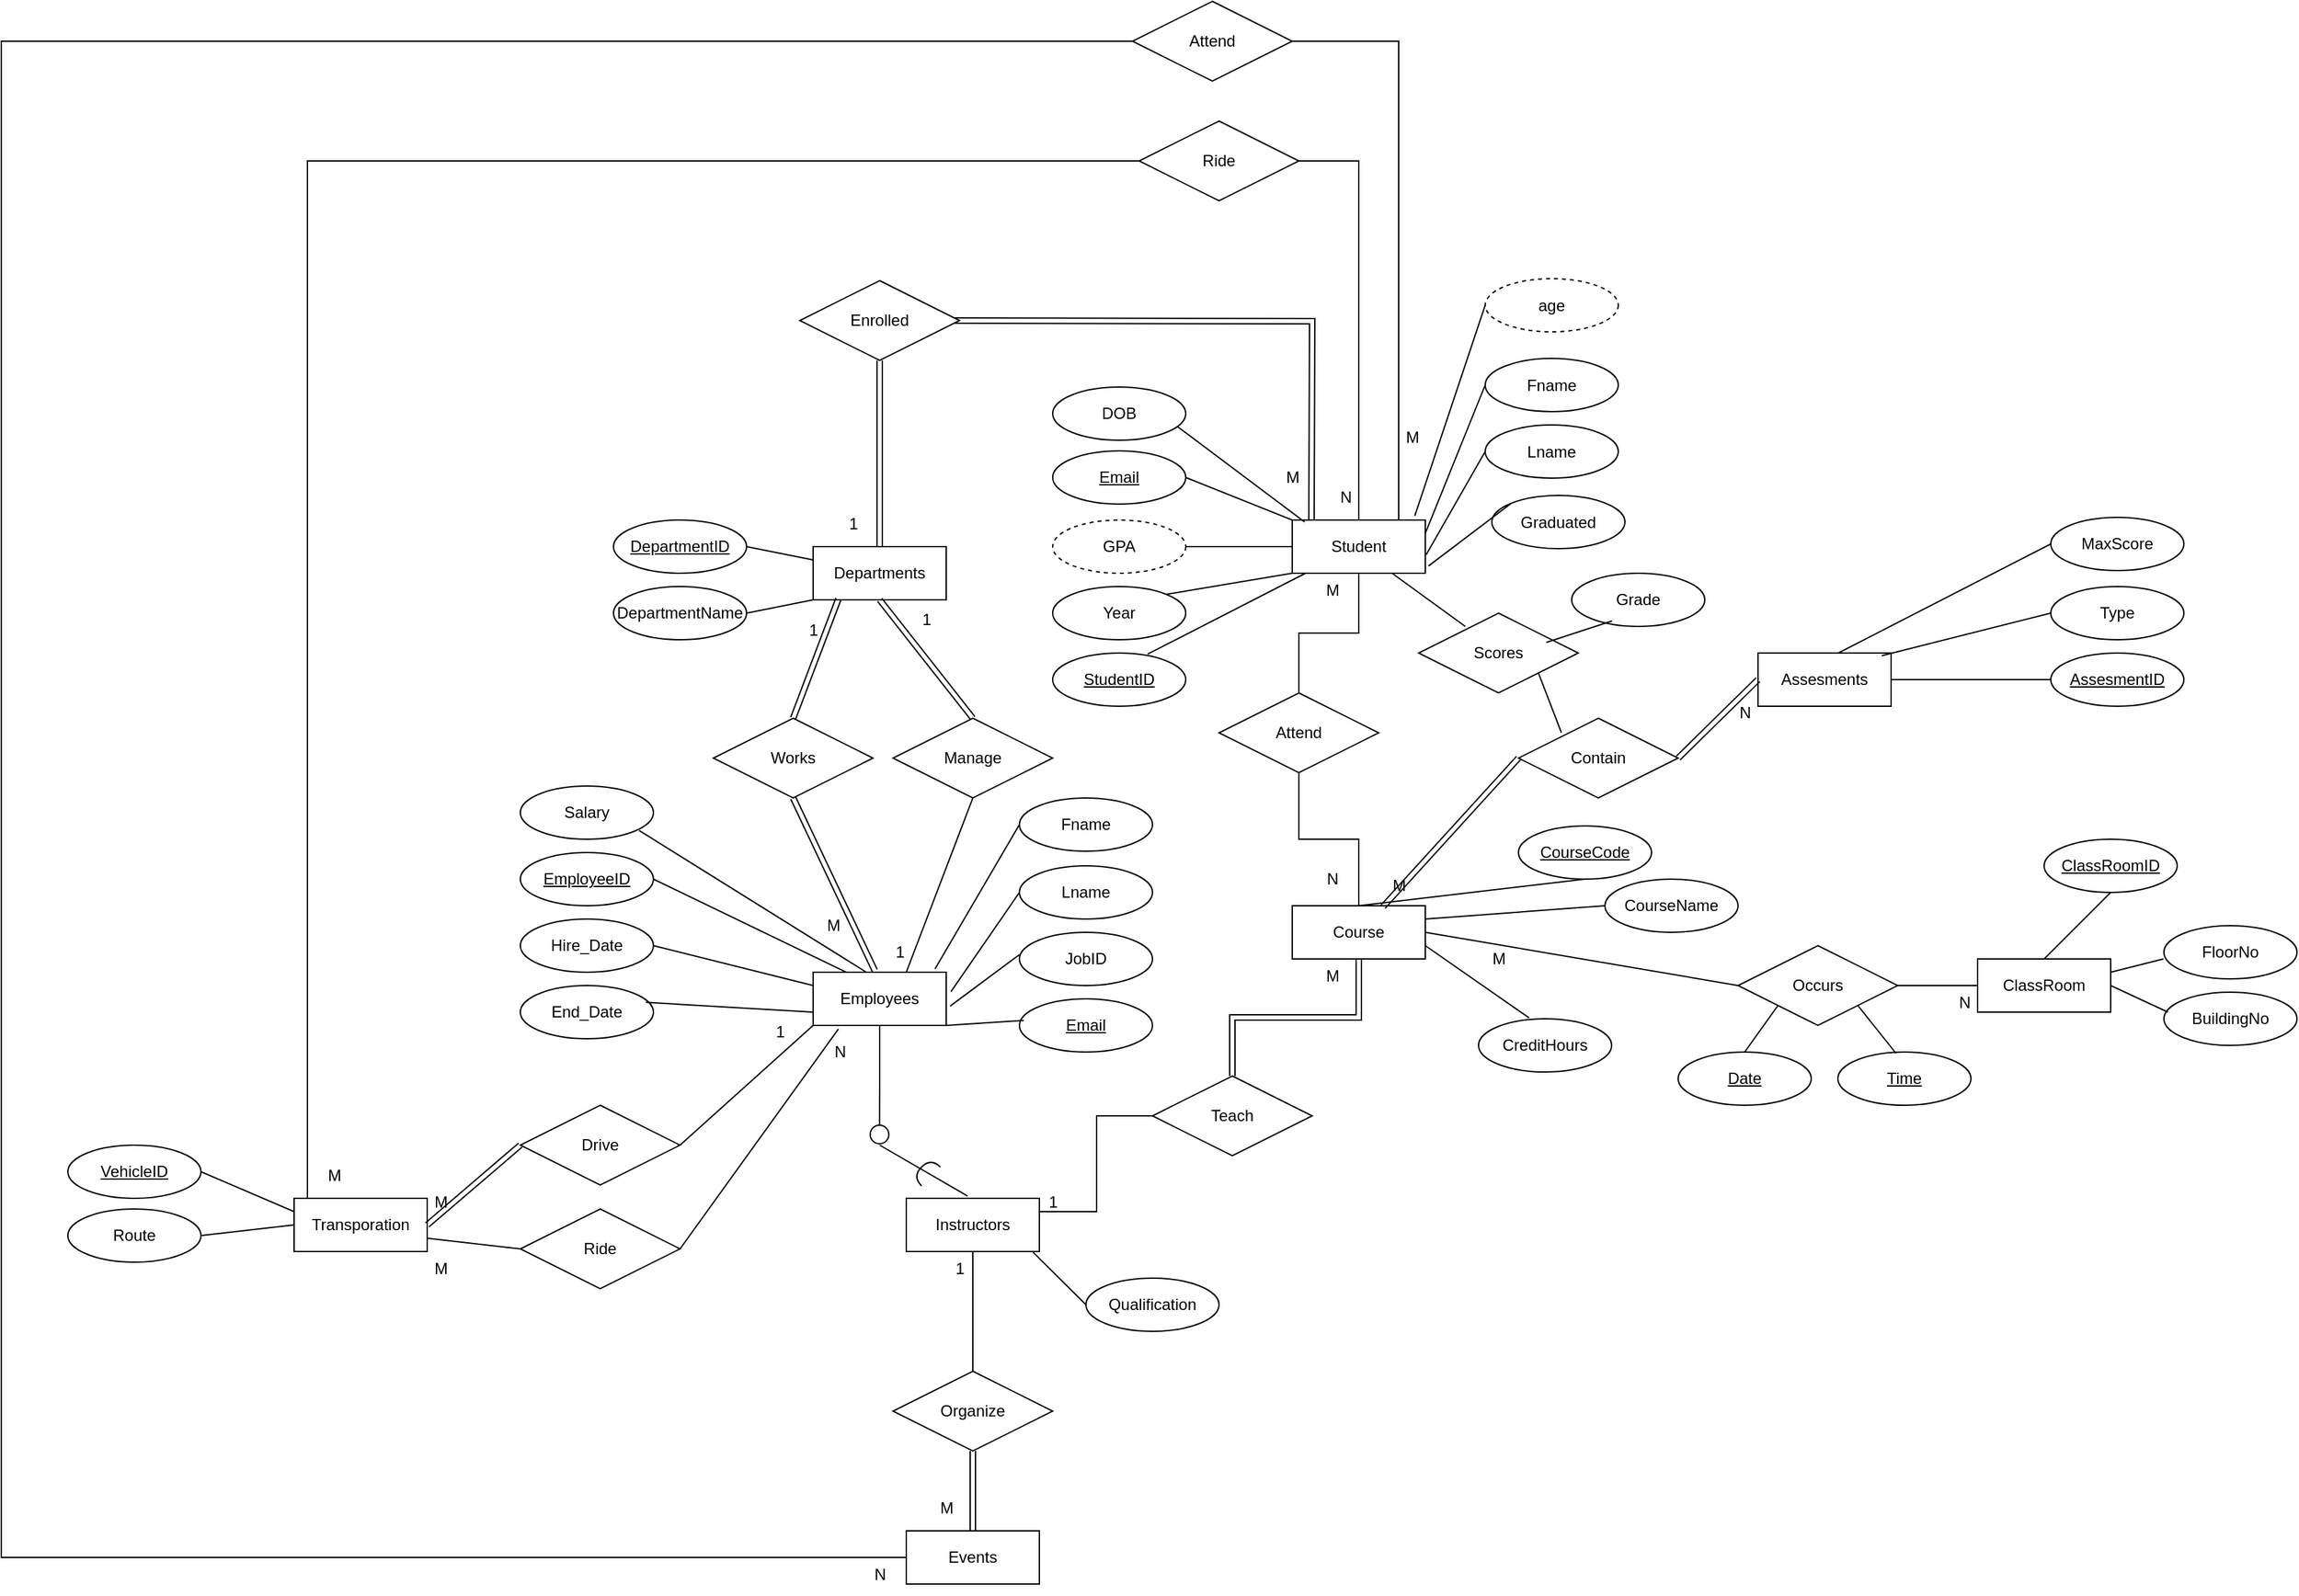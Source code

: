 <mxfile version="25.0.1">
  <diagram name="Page-1" id="Fo08esECjhYcVOqIfu8d">
    <mxGraphModel dx="1364" dy="1943" grid="1" gridSize="10" guides="1" tooltips="1" connect="1" arrows="1" fold="1" page="1" pageScale="1" pageWidth="850" pageHeight="1100" math="0" shadow="0">
      <root>
        <mxCell id="0" />
        <mxCell id="1" parent="0" />
        <mxCell id="pX8YtGbhnnADvZWmh7mu-151" style="edgeStyle=orthogonalEdgeStyle;rounded=0;orthogonalLoop=1;jettySize=auto;html=1;entryX=0;entryY=0.5;entryDx=0;entryDy=0;endArrow=none;endFill=0;" edge="1" parent="1" source="pX8YtGbhnnADvZWmh7mu-5" target="pX8YtGbhnnADvZWmh7mu-150">
          <mxGeometry relative="1" as="geometry" />
        </mxCell>
        <mxCell id="pX8YtGbhnnADvZWmh7mu-5" value="Assesments" style="whiteSpace=wrap;html=1;align=center;" vertex="1" parent="1">
          <mxGeometry x="1680" y="40" width="100" height="40" as="geometry" />
        </mxCell>
        <mxCell id="pX8YtGbhnnADvZWmh7mu-118" style="edgeStyle=orthogonalEdgeStyle;rounded=0;orthogonalLoop=1;jettySize=auto;html=1;exitX=0.5;exitY=1;exitDx=0;exitDy=0;entryX=0.5;entryY=0;entryDx=0;entryDy=0;endArrow=none;endFill=0;" edge="1" parent="1" source="pX8YtGbhnnADvZWmh7mu-6" target="pX8YtGbhnnADvZWmh7mu-119">
          <mxGeometry relative="1" as="geometry">
            <mxPoint x="1379.857" y="90" as="targetPoint" />
          </mxGeometry>
        </mxCell>
        <mxCell id="pX8YtGbhnnADvZWmh7mu-188" style="edgeStyle=orthogonalEdgeStyle;rounded=0;orthogonalLoop=1;jettySize=auto;html=1;entryX=1;entryY=0.5;entryDx=0;entryDy=0;endArrow=none;endFill=0;" edge="1" parent="1" source="pX8YtGbhnnADvZWmh7mu-6" target="pX8YtGbhnnADvZWmh7mu-187">
          <mxGeometry relative="1" as="geometry">
            <Array as="points">
              <mxPoint x="1410" y="-420" />
            </Array>
          </mxGeometry>
        </mxCell>
        <mxCell id="pX8YtGbhnnADvZWmh7mu-197" style="edgeStyle=orthogonalEdgeStyle;rounded=0;orthogonalLoop=1;jettySize=auto;html=1;exitX=0.5;exitY=0;exitDx=0;exitDy=0;entryX=1;entryY=0.5;entryDx=0;entryDy=0;endArrow=none;endFill=0;" edge="1" parent="1" source="pX8YtGbhnnADvZWmh7mu-6" target="pX8YtGbhnnADvZWmh7mu-198">
          <mxGeometry relative="1" as="geometry">
            <mxPoint x="1380.333" y="-350" as="targetPoint" />
          </mxGeometry>
        </mxCell>
        <mxCell id="pX8YtGbhnnADvZWmh7mu-6" value="Student" style="whiteSpace=wrap;html=1;align=center;" vertex="1" parent="1">
          <mxGeometry x="1330" y="-60" width="100" height="40" as="geometry" />
        </mxCell>
        <mxCell id="pX8YtGbhnnADvZWmh7mu-101" style="edgeStyle=orthogonalEdgeStyle;rounded=0;orthogonalLoop=1;jettySize=auto;html=1;exitX=0.5;exitY=1;exitDx=0;exitDy=0;endArrow=circle;endFill=0;" edge="1" parent="1" source="pX8YtGbhnnADvZWmh7mu-10">
          <mxGeometry relative="1" as="geometry">
            <mxPoint x="1019.857" y="410" as="targetPoint" />
          </mxGeometry>
        </mxCell>
        <mxCell id="pX8YtGbhnnADvZWmh7mu-10" value="Employees" style="whiteSpace=wrap;html=1;align=center;" vertex="1" parent="1">
          <mxGeometry x="970" y="280" width="100" height="40" as="geometry" />
        </mxCell>
        <mxCell id="pX8YtGbhnnADvZWmh7mu-11" value="ClassRoom" style="whiteSpace=wrap;html=1;align=center;" vertex="1" parent="1">
          <mxGeometry x="1845" y="270" width="100" height="40" as="geometry" />
        </mxCell>
        <mxCell id="pX8YtGbhnnADvZWmh7mu-147" style="edgeStyle=orthogonalEdgeStyle;rounded=0;orthogonalLoop=1;jettySize=auto;html=1;exitX=0.5;exitY=0;exitDx=0;exitDy=0;entryX=0.5;entryY=1;entryDx=0;entryDy=0;endArrow=none;endFill=0;shape=link;" edge="1" parent="1" source="pX8YtGbhnnADvZWmh7mu-12" target="pX8YtGbhnnADvZWmh7mu-145">
          <mxGeometry relative="1" as="geometry" />
        </mxCell>
        <mxCell id="pX8YtGbhnnADvZWmh7mu-191" style="edgeStyle=orthogonalEdgeStyle;rounded=0;orthogonalLoop=1;jettySize=auto;html=1;exitX=0;exitY=0.5;exitDx=0;exitDy=0;entryX=0;entryY=0.5;entryDx=0;entryDy=0;endArrow=none;endFill=0;" edge="1" parent="1" source="pX8YtGbhnnADvZWmh7mu-12" target="pX8YtGbhnnADvZWmh7mu-187">
          <mxGeometry relative="1" as="geometry">
            <Array as="points">
              <mxPoint x="360" y="720" />
              <mxPoint x="360" y="-420" />
            </Array>
          </mxGeometry>
        </mxCell>
        <mxCell id="pX8YtGbhnnADvZWmh7mu-12" value="Events" style="whiteSpace=wrap;html=1;align=center;" vertex="1" parent="1">
          <mxGeometry x="1040" y="700" width="100" height="40" as="geometry" />
        </mxCell>
        <mxCell id="pX8YtGbhnnADvZWmh7mu-196" style="edgeStyle=orthogonalEdgeStyle;rounded=0;orthogonalLoop=1;jettySize=auto;html=1;exitX=0.09;exitY=0;exitDx=0;exitDy=0;entryX=0;entryY=0.5;entryDx=0;entryDy=0;endArrow=none;endFill=0;exitPerimeter=0;" edge="1" parent="1" source="pX8YtGbhnnADvZWmh7mu-13" target="pX8YtGbhnnADvZWmh7mu-198">
          <mxGeometry relative="1" as="geometry">
            <mxPoint x="630.333" y="-291.333" as="targetPoint" />
            <Array as="points">
              <mxPoint x="590" y="450" />
              <mxPoint x="590" y="-330" />
            </Array>
          </mxGeometry>
        </mxCell>
        <mxCell id="pX8YtGbhnnADvZWmh7mu-13" value="Transporation" style="whiteSpace=wrap;html=1;align=center;" vertex="1" parent="1">
          <mxGeometry x="580" y="450" width="100" height="40" as="geometry" />
        </mxCell>
        <mxCell id="pX8YtGbhnnADvZWmh7mu-14" value="Course" style="whiteSpace=wrap;html=1;align=center;" vertex="1" parent="1">
          <mxGeometry x="1330" y="230" width="100" height="40" as="geometry" />
        </mxCell>
        <mxCell id="pX8YtGbhnnADvZWmh7mu-15" value="Departments" style="whiteSpace=wrap;html=1;align=center;" vertex="1" parent="1">
          <mxGeometry x="970" y="-40" width="100" height="40" as="geometry" />
        </mxCell>
        <mxCell id="pX8YtGbhnnADvZWmh7mu-19" value="&lt;u&gt;EmployeeID&lt;/u&gt;" style="ellipse;whiteSpace=wrap;html=1;align=center;" vertex="1" parent="1">
          <mxGeometry x="750" y="190" width="100" height="40" as="geometry" />
        </mxCell>
        <mxCell id="pX8YtGbhnnADvZWmh7mu-25" value="Fname" style="ellipse;whiteSpace=wrap;html=1;align=center;" vertex="1" parent="1">
          <mxGeometry x="1125" y="149" width="100" height="40" as="geometry" />
        </mxCell>
        <mxCell id="pX8YtGbhnnADvZWmh7mu-29" value="&lt;u&gt;Email&lt;/u&gt;" style="ellipse;whiteSpace=wrap;html=1;align=center;" vertex="1" parent="1">
          <mxGeometry x="1125" y="300" width="100" height="40" as="geometry" />
        </mxCell>
        <mxCell id="pX8YtGbhnnADvZWmh7mu-30" value="JobID" style="ellipse;whiteSpace=wrap;html=1;align=center;" vertex="1" parent="1">
          <mxGeometry x="1125" y="250" width="100" height="40" as="geometry" />
        </mxCell>
        <mxCell id="pX8YtGbhnnADvZWmh7mu-32" value="" style="endArrow=none;html=1;rounded=0;entryX=0.916;entryY=-0.064;entryDx=0;entryDy=0;entryPerimeter=0;exitX=0;exitY=0.5;exitDx=0;exitDy=0;" edge="1" parent="1" source="pX8YtGbhnnADvZWmh7mu-25" target="pX8YtGbhnnADvZWmh7mu-10">
          <mxGeometry relative="1" as="geometry">
            <mxPoint x="990" y="270" as="sourcePoint" />
            <mxPoint x="1007" y="301" as="targetPoint" />
          </mxGeometry>
        </mxCell>
        <mxCell id="pX8YtGbhnnADvZWmh7mu-33" value="Lname" style="ellipse;whiteSpace=wrap;html=1;align=center;" vertex="1" parent="1">
          <mxGeometry x="1125" y="200" width="100" height="40" as="geometry" />
        </mxCell>
        <mxCell id="pX8YtGbhnnADvZWmh7mu-35" value="" style="endArrow=none;html=1;rounded=0;entryX=0;entryY=0.5;entryDx=0;entryDy=0;exitX=1.036;exitY=0.364;exitDx=0;exitDy=0;exitPerimeter=0;" edge="1" parent="1" source="pX8YtGbhnnADvZWmh7mu-10" target="pX8YtGbhnnADvZWmh7mu-33">
          <mxGeometry relative="1" as="geometry">
            <mxPoint x="1100" y="290" as="sourcePoint" />
            <mxPoint x="1117" y="321" as="targetPoint" />
          </mxGeometry>
        </mxCell>
        <mxCell id="pX8YtGbhnnADvZWmh7mu-36" value="" style="endArrow=none;html=1;rounded=0;entryX=1.03;entryY=0.636;entryDx=0;entryDy=0;entryPerimeter=0;exitX=-0.001;exitY=0.421;exitDx=0;exitDy=0;exitPerimeter=0;" edge="1" parent="1" source="pX8YtGbhnnADvZWmh7mu-30" target="pX8YtGbhnnADvZWmh7mu-10">
          <mxGeometry relative="1" as="geometry">
            <mxPoint x="990" y="270" as="sourcePoint" />
            <mxPoint x="1007" y="301" as="targetPoint" />
          </mxGeometry>
        </mxCell>
        <mxCell id="pX8YtGbhnnADvZWmh7mu-37" value="" style="endArrow=none;html=1;rounded=0;entryX=0.033;entryY=0.407;entryDx=0;entryDy=0;entryPerimeter=0;exitX=1;exitY=1;exitDx=0;exitDy=0;" edge="1" parent="1" source="pX8YtGbhnnADvZWmh7mu-10" target="pX8YtGbhnnADvZWmh7mu-29">
          <mxGeometry relative="1" as="geometry">
            <mxPoint x="1000" y="280" as="sourcePoint" />
            <mxPoint x="1017" y="311" as="targetPoint" />
          </mxGeometry>
        </mxCell>
        <mxCell id="pX8YtGbhnnADvZWmh7mu-39" value="" style="endArrow=none;html=1;rounded=0;entryX=0.25;entryY=0;entryDx=0;entryDy=0;exitX=1;exitY=0.5;exitDx=0;exitDy=0;" edge="1" parent="1" source="pX8YtGbhnnADvZWmh7mu-19" target="pX8YtGbhnnADvZWmh7mu-10">
          <mxGeometry relative="1" as="geometry">
            <mxPoint x="920" y="250" as="sourcePoint" />
            <mxPoint x="997" y="291" as="targetPoint" />
          </mxGeometry>
        </mxCell>
        <mxCell id="pX8YtGbhnnADvZWmh7mu-64" value="Year" style="ellipse;whiteSpace=wrap;html=1;align=center;" vertex="1" parent="1">
          <mxGeometry x="1150" y="-10" width="100" height="40" as="geometry" />
        </mxCell>
        <mxCell id="pX8YtGbhnnADvZWmh7mu-65" value="" style="endArrow=none;html=1;rounded=0;entryX=0;entryY=1;entryDx=0;entryDy=0;exitX=1;exitY=0;exitDx=0;exitDy=0;" edge="1" parent="1" source="pX8YtGbhnnADvZWmh7mu-64" target="pX8YtGbhnnADvZWmh7mu-6">
          <mxGeometry relative="1" as="geometry">
            <mxPoint x="1210" as="sourcePoint" />
            <mxPoint x="1370" as="targetPoint" />
          </mxGeometry>
        </mxCell>
        <mxCell id="pX8YtGbhnnADvZWmh7mu-66" value="GPA" style="ellipse;whiteSpace=wrap;html=1;align=center;dashed=1;" vertex="1" parent="1">
          <mxGeometry x="1150" y="-60" width="100" height="40" as="geometry" />
        </mxCell>
        <mxCell id="pX8YtGbhnnADvZWmh7mu-67" value="" style="endArrow=none;html=1;rounded=0;entryX=0;entryY=0.5;entryDx=0;entryDy=0;exitX=1;exitY=0.5;exitDx=0;exitDy=0;" edge="1" parent="1" source="pX8YtGbhnnADvZWmh7mu-66" target="pX8YtGbhnnADvZWmh7mu-6">
          <mxGeometry relative="1" as="geometry">
            <mxPoint x="1170" y="20" as="sourcePoint" />
            <mxPoint x="1330" y="20" as="targetPoint" />
          </mxGeometry>
        </mxCell>
        <mxCell id="pX8YtGbhnnADvZWmh7mu-68" value="Graduated" style="ellipse;whiteSpace=wrap;html=1;align=center;" vertex="1" parent="1">
          <mxGeometry x="1480" y="-78.5" width="100" height="40" as="geometry" />
        </mxCell>
        <mxCell id="pX8YtGbhnnADvZWmh7mu-70" value="Hire_Date" style="ellipse;whiteSpace=wrap;html=1;align=center;" vertex="1" parent="1">
          <mxGeometry x="750" y="240" width="100" height="40" as="geometry" />
        </mxCell>
        <mxCell id="pX8YtGbhnnADvZWmh7mu-71" value="Works" style="shape=rhombus;perimeter=rhombusPerimeter;whiteSpace=wrap;html=1;align=center;" vertex="1" parent="1">
          <mxGeometry x="895" y="89" width="120" height="60" as="geometry" />
        </mxCell>
        <mxCell id="pX8YtGbhnnADvZWmh7mu-74" value="M" style="text;html=1;align=center;verticalAlign=middle;resizable=0;points=[];autosize=1;strokeColor=none;fillColor=none;" vertex="1" parent="1">
          <mxGeometry x="970" y="230" width="30" height="30" as="geometry" />
        </mxCell>
        <mxCell id="pX8YtGbhnnADvZWmh7mu-76" value="1" style="text;html=1;align=center;verticalAlign=middle;resizable=0;points=[];autosize=1;strokeColor=none;fillColor=none;" vertex="1" parent="1">
          <mxGeometry x="955" y="8" width="30" height="30" as="geometry" />
        </mxCell>
        <mxCell id="pX8YtGbhnnADvZWmh7mu-78" value="Fname" style="ellipse;whiteSpace=wrap;html=1;align=center;" vertex="1" parent="1">
          <mxGeometry x="1475" y="-181.5" width="100" height="40" as="geometry" />
        </mxCell>
        <mxCell id="pX8YtGbhnnADvZWmh7mu-79" value="" style="endArrow=none;html=1;rounded=0;entryX=1;entryY=0.25;entryDx=0;entryDy=0;exitX=0;exitY=0.5;exitDx=0;exitDy=0;" edge="1" parent="1" source="pX8YtGbhnnADvZWmh7mu-78" target="pX8YtGbhnnADvZWmh7mu-6">
          <mxGeometry relative="1" as="geometry">
            <mxPoint x="1388" y="11" as="sourcePoint" />
            <mxPoint x="1450" y="-10" as="targetPoint" />
          </mxGeometry>
        </mxCell>
        <mxCell id="pX8YtGbhnnADvZWmh7mu-80" value="Lname" style="ellipse;whiteSpace=wrap;html=1;align=center;" vertex="1" parent="1">
          <mxGeometry x="1475" y="-131.5" width="100" height="40" as="geometry" />
        </mxCell>
        <mxCell id="pX8YtGbhnnADvZWmh7mu-81" value="" style="endArrow=none;html=1;rounded=0;entryX=0;entryY=0.5;entryDx=0;entryDy=0;exitX=1.007;exitY=0.65;exitDx=0;exitDy=0;exitPerimeter=0;" edge="1" parent="1" target="pX8YtGbhnnADvZWmh7mu-80" source="pX8YtGbhnnADvZWmh7mu-6">
          <mxGeometry relative="1" as="geometry">
            <mxPoint x="1450" as="sourcePoint" />
            <mxPoint x="1515" y="62" as="targetPoint" />
          </mxGeometry>
        </mxCell>
        <mxCell id="pX8YtGbhnnADvZWmh7mu-85" value="StudentID" style="ellipse;whiteSpace=wrap;html=1;align=center;fontStyle=4;" vertex="1" parent="1">
          <mxGeometry x="1150" y="40" width="100" height="40" as="geometry" />
        </mxCell>
        <mxCell id="pX8YtGbhnnADvZWmh7mu-86" value="Email" style="ellipse;whiteSpace=wrap;html=1;align=center;fontStyle=4;" vertex="1" parent="1">
          <mxGeometry x="1150" y="-112" width="100" height="40" as="geometry" />
        </mxCell>
        <mxCell id="pX8YtGbhnnADvZWmh7mu-87" value="" style="endArrow=none;html=1;rounded=0;exitX=1;exitY=0.5;exitDx=0;exitDy=0;entryX=0;entryY=0;entryDx=0;entryDy=0;" edge="1" parent="1" source="pX8YtGbhnnADvZWmh7mu-86" target="pX8YtGbhnnADvZWmh7mu-6">
          <mxGeometry relative="1" as="geometry">
            <mxPoint x="1290" y="-110" as="sourcePoint" />
            <mxPoint x="1450" y="-110" as="targetPoint" />
          </mxGeometry>
        </mxCell>
        <mxCell id="pX8YtGbhnnADvZWmh7mu-89" value="" style="endArrow=none;html=1;rounded=0;entryX=0;entryY=0;entryDx=0;entryDy=0;exitX=1.024;exitY=0.864;exitDx=0;exitDy=0;exitPerimeter=0;" edge="1" parent="1" source="pX8YtGbhnnADvZWmh7mu-6" target="pX8YtGbhnnADvZWmh7mu-68">
          <mxGeometry relative="1" as="geometry">
            <mxPoint x="1330" y="30" as="sourcePoint" />
            <mxPoint x="1490" y="30" as="targetPoint" />
          </mxGeometry>
        </mxCell>
        <mxCell id="pX8YtGbhnnADvZWmh7mu-90" value="" style="endArrow=none;html=1;rounded=0;exitX=0.1;exitY=1;exitDx=0;exitDy=0;exitPerimeter=0;entryX=0.713;entryY=0.021;entryDx=0;entryDy=0;entryPerimeter=0;" edge="1" parent="1" source="pX8YtGbhnnADvZWmh7mu-6" target="pX8YtGbhnnADvZWmh7mu-85">
          <mxGeometry relative="1" as="geometry">
            <mxPoint x="1290" y="100" as="sourcePoint" />
            <mxPoint x="1450" y="100" as="targetPoint" />
          </mxGeometry>
        </mxCell>
        <mxCell id="pX8YtGbhnnADvZWmh7mu-91" value="DOB" style="ellipse;whiteSpace=wrap;html=1;align=center;" vertex="1" parent="1">
          <mxGeometry x="1150" y="-160" width="100" height="40" as="geometry" />
        </mxCell>
        <mxCell id="pX8YtGbhnnADvZWmh7mu-92" value="" style="endArrow=none;html=1;rounded=0;exitX=0.939;exitY=0.746;exitDx=0;exitDy=0;exitPerimeter=0;entryX=0.093;entryY=0.036;entryDx=0;entryDy=0;entryPerimeter=0;" edge="1" parent="1" source="pX8YtGbhnnADvZWmh7mu-91" target="pX8YtGbhnnADvZWmh7mu-6">
          <mxGeometry relative="1" as="geometry">
            <mxPoint x="1290" y="-121" as="sourcePoint" />
            <mxPoint x="1450" y="-121" as="targetPoint" />
          </mxGeometry>
        </mxCell>
        <mxCell id="pX8YtGbhnnADvZWmh7mu-93" value="age" style="ellipse;whiteSpace=wrap;html=1;align=center;dashed=1;" vertex="1" parent="1">
          <mxGeometry x="1475" y="-241.5" width="100" height="40" as="geometry" />
        </mxCell>
        <mxCell id="pX8YtGbhnnADvZWmh7mu-94" value="" style="endArrow=none;html=1;rounded=0;entryX=0;entryY=0.5;entryDx=0;entryDy=0;exitX=0.921;exitY=-0.079;exitDx=0;exitDy=0;exitPerimeter=0;" edge="1" parent="1" source="pX8YtGbhnnADvZWmh7mu-6" target="pX8YtGbhnnADvZWmh7mu-93">
          <mxGeometry relative="1" as="geometry">
            <mxPoint x="1330" y="-130" as="sourcePoint" />
            <mxPoint x="1490" y="-130" as="targetPoint" />
          </mxGeometry>
        </mxCell>
        <mxCell id="pX8YtGbhnnADvZWmh7mu-98" style="edgeStyle=orthogonalEdgeStyle;rounded=0;orthogonalLoop=1;jettySize=auto;html=1;entryX=0.5;entryY=0;entryDx=0;entryDy=0;endArrow=none;endFill=0;shape=link;exitX=0.969;exitY=0.5;exitDx=0;exitDy=0;exitPerimeter=0;" edge="1" parent="1">
          <mxGeometry relative="1" as="geometry">
            <mxPoint x="1055.75" y="-210" as="sourcePoint" />
            <mxPoint x="1344.47" y="-60" as="targetPoint" />
          </mxGeometry>
        </mxCell>
        <mxCell id="pX8YtGbhnnADvZWmh7mu-95" value="Enrolled" style="shape=rhombus;perimeter=rhombusPerimeter;whiteSpace=wrap;html=1;align=center;" vertex="1" parent="1">
          <mxGeometry x="960" y="-240" width="120" height="60" as="geometry" />
        </mxCell>
        <mxCell id="pX8YtGbhnnADvZWmh7mu-97" value="" style="endArrow=none;html=1;rounded=0;exitX=0.5;exitY=0;exitDx=0;exitDy=0;entryX=0.5;entryY=1;entryDx=0;entryDy=0;shape=link;" edge="1" parent="1" source="pX8YtGbhnnADvZWmh7mu-15" target="pX8YtGbhnnADvZWmh7mu-95">
          <mxGeometry relative="1" as="geometry">
            <mxPoint x="980" y="-130" as="sourcePoint" />
            <mxPoint x="1020" y="-170" as="targetPoint" />
          </mxGeometry>
        </mxCell>
        <mxCell id="pX8YtGbhnnADvZWmh7mu-99" value="1" style="text;html=1;align=center;verticalAlign=middle;resizable=0;points=[];autosize=1;strokeColor=none;fillColor=none;" vertex="1" parent="1">
          <mxGeometry x="985" y="-72" width="30" height="30" as="geometry" />
        </mxCell>
        <mxCell id="pX8YtGbhnnADvZWmh7mu-100" value="M" style="text;html=1;align=center;verticalAlign=middle;resizable=0;points=[];autosize=1;strokeColor=none;fillColor=none;" vertex="1" parent="1">
          <mxGeometry x="1315" y="-107" width="30" height="30" as="geometry" />
        </mxCell>
        <mxCell id="pX8YtGbhnnADvZWmh7mu-129" style="edgeStyle=orthogonalEdgeStyle;rounded=0;orthogonalLoop=1;jettySize=auto;html=1;exitX=1;exitY=0.5;exitDx=0;exitDy=0;entryX=0;entryY=0.5;entryDx=0;entryDy=0;endArrow=none;endFill=0;" edge="1" parent="1" source="pX8YtGbhnnADvZWmh7mu-102" target="pX8YtGbhnnADvZWmh7mu-128">
          <mxGeometry relative="1" as="geometry">
            <Array as="points">
              <mxPoint x="1140" y="460" />
              <mxPoint x="1183" y="460" />
              <mxPoint x="1183" y="388" />
            </Array>
          </mxGeometry>
        </mxCell>
        <mxCell id="pX8YtGbhnnADvZWmh7mu-146" style="edgeStyle=orthogonalEdgeStyle;rounded=0;orthogonalLoop=1;jettySize=auto;html=1;exitX=0.5;exitY=1;exitDx=0;exitDy=0;entryX=0.5;entryY=0;entryDx=0;entryDy=0;endArrow=none;endFill=0;" edge="1" parent="1" source="pX8YtGbhnnADvZWmh7mu-102" target="pX8YtGbhnnADvZWmh7mu-145">
          <mxGeometry relative="1" as="geometry" />
        </mxCell>
        <mxCell id="pX8YtGbhnnADvZWmh7mu-102" value="Instructors" style="whiteSpace=wrap;html=1;align=center;" vertex="1" parent="1">
          <mxGeometry x="1040" y="450" width="100" height="40" as="geometry" />
        </mxCell>
        <mxCell id="pX8YtGbhnnADvZWmh7mu-104" value="" style="endArrow=none;html=1;rounded=0;entryX=0.461;entryY=-0.043;entryDx=0;entryDy=0;entryPerimeter=0;" edge="1" parent="1" target="pX8YtGbhnnADvZWmh7mu-102">
          <mxGeometry relative="1" as="geometry">
            <mxPoint x="1020" y="410" as="sourcePoint" />
            <mxPoint x="1200" y="420" as="targetPoint" />
          </mxGeometry>
        </mxCell>
        <mxCell id="pX8YtGbhnnADvZWmh7mu-107" value="Qualification" style="ellipse;whiteSpace=wrap;html=1;align=center;" vertex="1" parent="1">
          <mxGeometry x="1175" y="510" width="100" height="40" as="geometry" />
        </mxCell>
        <mxCell id="pX8YtGbhnnADvZWmh7mu-109" value="Salary" style="ellipse;whiteSpace=wrap;html=1;align=center;" vertex="1" parent="1">
          <mxGeometry x="750" y="140" width="100" height="40" as="geometry" />
        </mxCell>
        <mxCell id="pX8YtGbhnnADvZWmh7mu-110" value="" style="endArrow=none;html=1;rounded=0;exitX=0.893;exitY=0.836;exitDx=0;exitDy=0;exitPerimeter=0;entryX=0.4;entryY=0;entryDx=0;entryDy=0;entryPerimeter=0;" edge="1" parent="1" source="pX8YtGbhnnADvZWmh7mu-109" target="pX8YtGbhnnADvZWmh7mu-10">
          <mxGeometry relative="1" as="geometry">
            <mxPoint x="970" y="210" as="sourcePoint" />
            <mxPoint x="1130" y="210" as="targetPoint" />
          </mxGeometry>
        </mxCell>
        <mxCell id="pX8YtGbhnnADvZWmh7mu-113" value="End_Date" style="ellipse;whiteSpace=wrap;html=1;align=center;" vertex="1" parent="1">
          <mxGeometry x="750" y="290" width="100" height="40" as="geometry" />
        </mxCell>
        <mxCell id="pX8YtGbhnnADvZWmh7mu-114" value="CourseCode" style="ellipse;whiteSpace=wrap;html=1;align=center;fontStyle=4;" vertex="1" parent="1">
          <mxGeometry x="1500" y="170" width="100" height="40" as="geometry" />
        </mxCell>
        <mxCell id="pX8YtGbhnnADvZWmh7mu-115" value="" style="endArrow=none;html=1;rounded=0;exitX=0.5;exitY=1;exitDx=0;exitDy=0;entryX=0.5;entryY=0;entryDx=0;entryDy=0;" edge="1" parent="1" source="pX8YtGbhnnADvZWmh7mu-114" target="pX8YtGbhnnADvZWmh7mu-14">
          <mxGeometry relative="1" as="geometry">
            <mxPoint x="1250" y="290" as="sourcePoint" />
            <mxPoint x="1410" y="290" as="targetPoint" />
          </mxGeometry>
        </mxCell>
        <mxCell id="pX8YtGbhnnADvZWmh7mu-116" value="CourseName" style="ellipse;whiteSpace=wrap;html=1;align=center;" vertex="1" parent="1">
          <mxGeometry x="1565" y="210" width="100" height="40" as="geometry" />
        </mxCell>
        <mxCell id="pX8YtGbhnnADvZWmh7mu-121" style="edgeStyle=orthogonalEdgeStyle;rounded=0;orthogonalLoop=1;jettySize=auto;html=1;entryX=0.5;entryY=0;entryDx=0;entryDy=0;endArrow=none;endFill=0;" edge="1" parent="1" source="pX8YtGbhnnADvZWmh7mu-119" target="pX8YtGbhnnADvZWmh7mu-14">
          <mxGeometry relative="1" as="geometry" />
        </mxCell>
        <mxCell id="pX8YtGbhnnADvZWmh7mu-119" value="Attend" style="shape=rhombus;perimeter=rhombusPerimeter;whiteSpace=wrap;html=1;align=center;" vertex="1" parent="1">
          <mxGeometry x="1275" y="70" width="120" height="60" as="geometry" />
        </mxCell>
        <mxCell id="pX8YtGbhnnADvZWmh7mu-120" value="M" style="text;html=1;align=center;verticalAlign=middle;resizable=0;points=[];autosize=1;strokeColor=none;fillColor=none;" vertex="1" parent="1">
          <mxGeometry x="1345" y="-22" width="30" height="30" as="geometry" />
        </mxCell>
        <mxCell id="pX8YtGbhnnADvZWmh7mu-122" value="N" style="text;html=1;align=center;verticalAlign=middle;resizable=0;points=[];autosize=1;strokeColor=none;fillColor=none;" vertex="1" parent="1">
          <mxGeometry x="1345" y="195" width="30" height="30" as="geometry" />
        </mxCell>
        <mxCell id="pX8YtGbhnnADvZWmh7mu-123" value="" style="endArrow=none;html=1;rounded=0;exitX=0.953;exitY=1.014;exitDx=0;exitDy=0;exitPerimeter=0;entryX=0;entryY=0.5;entryDx=0;entryDy=0;" edge="1" parent="1" source="pX8YtGbhnnADvZWmh7mu-102" target="pX8YtGbhnnADvZWmh7mu-107">
          <mxGeometry relative="1" as="geometry">
            <mxPoint x="1000" y="520" as="sourcePoint" />
            <mxPoint x="1160" y="520" as="targetPoint" />
          </mxGeometry>
        </mxCell>
        <mxCell id="pX8YtGbhnnADvZWmh7mu-124" value="DepartmentID" style="ellipse;whiteSpace=wrap;html=1;align=center;fontStyle=4;" vertex="1" parent="1">
          <mxGeometry x="820" y="-60" width="100" height="40" as="geometry" />
        </mxCell>
        <mxCell id="pX8YtGbhnnADvZWmh7mu-125" value="DepartmentName" style="ellipse;whiteSpace=wrap;html=1;align=center;" vertex="1" parent="1">
          <mxGeometry x="820" y="-10" width="100" height="40" as="geometry" />
        </mxCell>
        <mxCell id="pX8YtGbhnnADvZWmh7mu-126" value="" style="endArrow=none;html=1;rounded=0;exitX=1;exitY=0.5;exitDx=0;exitDy=0;entryX=0;entryY=0.25;entryDx=0;entryDy=0;" edge="1" parent="1" source="pX8YtGbhnnADvZWmh7mu-124" target="pX8YtGbhnnADvZWmh7mu-15">
          <mxGeometry relative="1" as="geometry">
            <mxPoint x="850" y="50" as="sourcePoint" />
            <mxPoint x="1010" y="50" as="targetPoint" />
          </mxGeometry>
        </mxCell>
        <mxCell id="pX8YtGbhnnADvZWmh7mu-127" value="" style="endArrow=none;html=1;rounded=0;exitX=1;exitY=0.5;exitDx=0;exitDy=0;entryX=0;entryY=1;entryDx=0;entryDy=0;" edge="1" parent="1" source="pX8YtGbhnnADvZWmh7mu-125" target="pX8YtGbhnnADvZWmh7mu-15">
          <mxGeometry relative="1" as="geometry">
            <mxPoint x="890" y="40" as="sourcePoint" />
            <mxPoint x="1050" y="40" as="targetPoint" />
          </mxGeometry>
        </mxCell>
        <mxCell id="pX8YtGbhnnADvZWmh7mu-130" style="edgeStyle=orthogonalEdgeStyle;rounded=0;orthogonalLoop=1;jettySize=auto;html=1;exitX=0.5;exitY=0;exitDx=0;exitDy=0;entryX=0.5;entryY=1;entryDx=0;entryDy=0;endArrow=none;endFill=0;shape=link;" edge="1" parent="1" source="pX8YtGbhnnADvZWmh7mu-128" target="pX8YtGbhnnADvZWmh7mu-14">
          <mxGeometry relative="1" as="geometry" />
        </mxCell>
        <mxCell id="pX8YtGbhnnADvZWmh7mu-128" value="Teach" style="shape=rhombus;perimeter=rhombusPerimeter;whiteSpace=wrap;html=1;align=center;" vertex="1" parent="1">
          <mxGeometry x="1225" y="358" width="120" height="60" as="geometry" />
        </mxCell>
        <mxCell id="pX8YtGbhnnADvZWmh7mu-131" value="M" style="text;html=1;align=center;verticalAlign=middle;resizable=0;points=[];autosize=1;strokeColor=none;fillColor=none;" vertex="1" parent="1">
          <mxGeometry x="1345" y="268" width="30" height="30" as="geometry" />
        </mxCell>
        <mxCell id="pX8YtGbhnnADvZWmh7mu-132" value="1" style="text;html=1;align=center;verticalAlign=middle;resizable=0;points=[];autosize=1;strokeColor=none;fillColor=none;" vertex="1" parent="1">
          <mxGeometry x="1135" y="438" width="30" height="30" as="geometry" />
        </mxCell>
        <mxCell id="pX8YtGbhnnADvZWmh7mu-133" value="" style="endArrow=none;html=1;rounded=0;exitX=1;exitY=0.25;exitDx=0;exitDy=0;entryX=0;entryY=0.5;entryDx=0;entryDy=0;" edge="1" parent="1" source="pX8YtGbhnnADvZWmh7mu-14" target="pX8YtGbhnnADvZWmh7mu-116">
          <mxGeometry relative="1" as="geometry">
            <mxPoint x="1485" y="265" as="sourcePoint" />
            <mxPoint x="1695" y="290" as="targetPoint" />
          </mxGeometry>
        </mxCell>
        <mxCell id="pX8YtGbhnnADvZWmh7mu-134" value="" style="endArrow=none;html=1;rounded=0;exitX=1;exitY=0.5;exitDx=0;exitDy=0;entryX=0;entryY=0.5;entryDx=0;entryDy=0;" edge="1" parent="1" source="pX8YtGbhnnADvZWmh7mu-14" target="pX8YtGbhnnADvZWmh7mu-135">
          <mxGeometry relative="1" as="geometry">
            <mxPoint x="1485" y="275" as="sourcePoint" />
            <mxPoint x="1685" y="290" as="targetPoint" />
          </mxGeometry>
        </mxCell>
        <mxCell id="pX8YtGbhnnADvZWmh7mu-137" style="edgeStyle=orthogonalEdgeStyle;rounded=0;orthogonalLoop=1;jettySize=auto;html=1;entryX=0;entryY=0.5;entryDx=0;entryDy=0;endArrow=none;endFill=0;" edge="1" parent="1" source="pX8YtGbhnnADvZWmh7mu-135" target="pX8YtGbhnnADvZWmh7mu-11">
          <mxGeometry relative="1" as="geometry" />
        </mxCell>
        <mxCell id="pX8YtGbhnnADvZWmh7mu-135" value="Occurs" style="shape=rhombus;perimeter=rhombusPerimeter;whiteSpace=wrap;html=1;align=center;" vertex="1" parent="1">
          <mxGeometry x="1665" y="260" width="120" height="60" as="geometry" />
        </mxCell>
        <mxCell id="pX8YtGbhnnADvZWmh7mu-138" value="M" style="text;html=1;align=center;verticalAlign=middle;resizable=0;points=[];autosize=1;strokeColor=none;fillColor=none;" vertex="1" parent="1">
          <mxGeometry x="1470" y="255" width="30" height="30" as="geometry" />
        </mxCell>
        <mxCell id="pX8YtGbhnnADvZWmh7mu-139" value="N" style="text;html=1;align=center;verticalAlign=middle;resizable=0;points=[];autosize=1;strokeColor=none;fillColor=none;" vertex="1" parent="1">
          <mxGeometry x="1820" y="288" width="30" height="30" as="geometry" />
        </mxCell>
        <mxCell id="pX8YtGbhnnADvZWmh7mu-141" value="" style="endArrow=none;html=1;rounded=0;entryX=0;entryY=1;entryDx=0;entryDy=0;exitX=0.5;exitY=0;exitDx=0;exitDy=0;" edge="1" parent="1" source="pX8YtGbhnnADvZWmh7mu-142" target="pX8YtGbhnnADvZWmh7mu-135">
          <mxGeometry relative="1" as="geometry">
            <mxPoint x="1655" y="350" as="sourcePoint" />
            <mxPoint x="1685" y="370" as="targetPoint" />
          </mxGeometry>
        </mxCell>
        <mxCell id="pX8YtGbhnnADvZWmh7mu-142" value="Date" style="ellipse;whiteSpace=wrap;html=1;align=center;fontStyle=4;" vertex="1" parent="1">
          <mxGeometry x="1620" y="340" width="100" height="40" as="geometry" />
        </mxCell>
        <mxCell id="pX8YtGbhnnADvZWmh7mu-143" value="Time" style="ellipse;whiteSpace=wrap;html=1;align=center;fontStyle=4;" vertex="1" parent="1">
          <mxGeometry x="1740" y="340" width="100" height="40" as="geometry" />
        </mxCell>
        <mxCell id="pX8YtGbhnnADvZWmh7mu-145" value="Organize" style="shape=rhombus;perimeter=rhombusPerimeter;whiteSpace=wrap;html=1;align=center;" vertex="1" parent="1">
          <mxGeometry x="1030" y="580" width="120" height="60" as="geometry" />
        </mxCell>
        <mxCell id="pX8YtGbhnnADvZWmh7mu-148" value="M" style="text;html=1;align=center;verticalAlign=middle;resizable=0;points=[];autosize=1;strokeColor=none;fillColor=none;" vertex="1" parent="1">
          <mxGeometry x="1055" y="668" width="30" height="30" as="geometry" />
        </mxCell>
        <mxCell id="pX8YtGbhnnADvZWmh7mu-149" value="1" style="text;html=1;align=center;verticalAlign=middle;resizable=0;points=[];autosize=1;strokeColor=none;fillColor=none;" vertex="1" parent="1">
          <mxGeometry x="1065" y="488" width="30" height="30" as="geometry" />
        </mxCell>
        <mxCell id="pX8YtGbhnnADvZWmh7mu-150" value="AssesmentID" style="ellipse;whiteSpace=wrap;html=1;align=center;fontStyle=4;" vertex="1" parent="1">
          <mxGeometry x="1900" y="40" width="100" height="40" as="geometry" />
        </mxCell>
        <mxCell id="pX8YtGbhnnADvZWmh7mu-152" value="Type" style="ellipse;whiteSpace=wrap;html=1;align=center;" vertex="1" parent="1">
          <mxGeometry x="1900" y="-10" width="100" height="40" as="geometry" />
        </mxCell>
        <mxCell id="pX8YtGbhnnADvZWmh7mu-153" value="" style="endArrow=none;html=1;rounded=0;exitX=0.93;exitY=0.05;exitDx=0;exitDy=0;exitPerimeter=0;entryX=0;entryY=0.5;entryDx=0;entryDy=0;" edge="1" parent="1" source="pX8YtGbhnnADvZWmh7mu-5" target="pX8YtGbhnnADvZWmh7mu-152">
          <mxGeometry relative="1" as="geometry">
            <mxPoint x="1690" y="110" as="sourcePoint" />
            <mxPoint x="1850" y="110" as="targetPoint" />
          </mxGeometry>
        </mxCell>
        <mxCell id="pX8YtGbhnnADvZWmh7mu-158" value="" style="shape=requiredInterface;html=1;verticalLabelPosition=bottom;sketch=0;rotation=-135;" vertex="1" parent="1">
          <mxGeometry x="1050" y="420" width="10" height="20" as="geometry" />
        </mxCell>
        <mxCell id="pX8YtGbhnnADvZWmh7mu-164" value="" style="endArrow=none;html=1;rounded=0;exitX=1;exitY=1;exitDx=0;exitDy=0;entryX=0.437;entryY=0.025;entryDx=0;entryDy=0;entryPerimeter=0;" edge="1" parent="1" source="pX8YtGbhnnADvZWmh7mu-135" target="pX8YtGbhnnADvZWmh7mu-143">
          <mxGeometry relative="1" as="geometry">
            <mxPoint x="1775" y="310" as="sourcePoint" />
            <mxPoint x="1935" y="310" as="targetPoint" />
          </mxGeometry>
        </mxCell>
        <mxCell id="pX8YtGbhnnADvZWmh7mu-165" value="ClassRoomID" style="ellipse;whiteSpace=wrap;html=1;align=center;fontStyle=4;" vertex="1" parent="1">
          <mxGeometry x="1895" y="180" width="100" height="40" as="geometry" />
        </mxCell>
        <mxCell id="pX8YtGbhnnADvZWmh7mu-166" value="" style="endArrow=none;html=1;rounded=0;exitX=0.5;exitY=0;exitDx=0;exitDy=0;entryX=0.5;entryY=1;entryDx=0;entryDy=0;" edge="1" parent="1" source="pX8YtGbhnnADvZWmh7mu-11" target="pX8YtGbhnnADvZWmh7mu-165">
          <mxGeometry relative="1" as="geometry">
            <mxPoint x="1885" y="240" as="sourcePoint" />
            <mxPoint x="2045" y="240" as="targetPoint" />
          </mxGeometry>
        </mxCell>
        <mxCell id="pX8YtGbhnnADvZWmh7mu-167" value="FloorNo" style="ellipse;whiteSpace=wrap;html=1;align=center;" vertex="1" parent="1">
          <mxGeometry x="1985" y="245" width="100" height="40" as="geometry" />
        </mxCell>
        <mxCell id="pX8YtGbhnnADvZWmh7mu-168" value="BuildingNo" style="ellipse;whiteSpace=wrap;html=1;align=center;" vertex="1" parent="1">
          <mxGeometry x="1985" y="295" width="100" height="40" as="geometry" />
        </mxCell>
        <mxCell id="pX8YtGbhnnADvZWmh7mu-169" value="" style="endArrow=none;html=1;rounded=0;exitX=1;exitY=0.25;exitDx=0;exitDy=0;entryX=-0.003;entryY=0.625;entryDx=0;entryDy=0;entryPerimeter=0;" edge="1" parent="1" source="pX8YtGbhnnADvZWmh7mu-11" target="pX8YtGbhnnADvZWmh7mu-167">
          <mxGeometry relative="1" as="geometry">
            <mxPoint x="1955" y="340" as="sourcePoint" />
            <mxPoint x="2115" y="340" as="targetPoint" />
          </mxGeometry>
        </mxCell>
        <mxCell id="pX8YtGbhnnADvZWmh7mu-170" value="" style="endArrow=none;html=1;rounded=0;exitX=1;exitY=0.5;exitDx=0;exitDy=0;entryX=0.03;entryY=0.375;entryDx=0;entryDy=0;entryPerimeter=0;" edge="1" parent="1" source="pX8YtGbhnnADvZWmh7mu-11" target="pX8YtGbhnnADvZWmh7mu-168">
          <mxGeometry relative="1" as="geometry">
            <mxPoint x="1965" y="290" as="sourcePoint" />
            <mxPoint x="2125" y="290" as="targetPoint" />
          </mxGeometry>
        </mxCell>
        <mxCell id="pX8YtGbhnnADvZWmh7mu-171" value="" style="endArrow=none;html=1;rounded=0;exitX=0.943;exitY=0.317;exitDx=0;exitDy=0;exitPerimeter=0;entryX=0;entryY=0.75;entryDx=0;entryDy=0;" edge="1" parent="1" source="pX8YtGbhnnADvZWmh7mu-113" target="pX8YtGbhnnADvZWmh7mu-10">
          <mxGeometry relative="1" as="geometry">
            <mxPoint x="910" y="330" as="sourcePoint" />
            <mxPoint x="1070" y="330" as="targetPoint" />
          </mxGeometry>
        </mxCell>
        <mxCell id="pX8YtGbhnnADvZWmh7mu-172" value="" style="endArrow=none;html=1;rounded=0;exitX=0.5;exitY=1;exitDx=0;exitDy=0;entryX=0.463;entryY=-0.033;entryDx=0;entryDy=0;entryPerimeter=0;shape=link;" edge="1" parent="1" source="pX8YtGbhnnADvZWmh7mu-71" target="pX8YtGbhnnADvZWmh7mu-10">
          <mxGeometry relative="1" as="geometry">
            <mxPoint x="950" y="190" as="sourcePoint" />
            <mxPoint x="1110" y="190" as="targetPoint" />
          </mxGeometry>
        </mxCell>
        <mxCell id="pX8YtGbhnnADvZWmh7mu-173" value="" style="endArrow=none;html=1;rounded=0;exitX=0.5;exitY=0;exitDx=0;exitDy=0;entryX=0.19;entryY=0.983;entryDx=0;entryDy=0;entryPerimeter=0;shape=link;" edge="1" parent="1" source="pX8YtGbhnnADvZWmh7mu-71" target="pX8YtGbhnnADvZWmh7mu-15">
          <mxGeometry relative="1" as="geometry">
            <mxPoint x="930" y="40" as="sourcePoint" />
            <mxPoint x="1090" y="40" as="targetPoint" />
          </mxGeometry>
        </mxCell>
        <mxCell id="pX8YtGbhnnADvZWmh7mu-174" value="" style="endArrow=none;html=1;rounded=0;exitX=0.7;exitY=0;exitDx=0;exitDy=0;exitPerimeter=0;entryX=0.5;entryY=1;entryDx=0;entryDy=0;" edge="1" parent="1" source="pX8YtGbhnnADvZWmh7mu-10" target="pX8YtGbhnnADvZWmh7mu-175">
          <mxGeometry relative="1" as="geometry">
            <mxPoint x="1040" y="174.67" as="sourcePoint" />
            <mxPoint x="1080" y="150" as="targetPoint" />
          </mxGeometry>
        </mxCell>
        <mxCell id="pX8YtGbhnnADvZWmh7mu-175" value="Manage" style="shape=rhombus;perimeter=rhombusPerimeter;whiteSpace=wrap;html=1;align=center;" vertex="1" parent="1">
          <mxGeometry x="1030" y="89" width="120" height="60" as="geometry" />
        </mxCell>
        <mxCell id="pX8YtGbhnnADvZWmh7mu-176" value="" style="endArrow=none;html=1;rounded=0;exitX=0.5;exitY=1;exitDx=0;exitDy=0;entryX=0.5;entryY=0;entryDx=0;entryDy=0;shape=link;" edge="1" parent="1" source="pX8YtGbhnnADvZWmh7mu-15" target="pX8YtGbhnnADvZWmh7mu-175">
          <mxGeometry relative="1" as="geometry">
            <mxPoint x="1020" y="50" as="sourcePoint" />
            <mxPoint x="1180" y="50" as="targetPoint" />
          </mxGeometry>
        </mxCell>
        <mxCell id="pX8YtGbhnnADvZWmh7mu-177" value="Drive" style="shape=rhombus;perimeter=rhombusPerimeter;whiteSpace=wrap;html=1;align=center;" vertex="1" parent="1">
          <mxGeometry x="750" y="380" width="120" height="60" as="geometry" />
        </mxCell>
        <mxCell id="pX8YtGbhnnADvZWmh7mu-178" value="" style="endArrow=none;html=1;rounded=0;exitX=1;exitY=0.5;exitDx=0;exitDy=0;entryX=0;entryY=0.5;entryDx=0;entryDy=0;shape=link;" edge="1" parent="1" source="pX8YtGbhnnADvZWmh7mu-13" target="pX8YtGbhnnADvZWmh7mu-177">
          <mxGeometry relative="1" as="geometry">
            <mxPoint x="690" y="460" as="sourcePoint" />
            <mxPoint x="850" y="460" as="targetPoint" />
          </mxGeometry>
        </mxCell>
        <mxCell id="pX8YtGbhnnADvZWmh7mu-179" value="" style="endArrow=none;html=1;rounded=0;exitX=1;exitY=0.5;exitDx=0;exitDy=0;entryX=0;entryY=1;entryDx=0;entryDy=0;" edge="1" parent="1" source="pX8YtGbhnnADvZWmh7mu-177" target="pX8YtGbhnnADvZWmh7mu-10">
          <mxGeometry relative="1" as="geometry">
            <mxPoint x="870" y="460" as="sourcePoint" />
            <mxPoint x="895" y="380" as="targetPoint" />
          </mxGeometry>
        </mxCell>
        <mxCell id="pX8YtGbhnnADvZWmh7mu-180" value="M" style="text;html=1;align=center;verticalAlign=middle;resizable=0;points=[];autosize=1;strokeColor=none;fillColor=none;" vertex="1" parent="1">
          <mxGeometry x="675" y="438" width="30" height="30" as="geometry" />
        </mxCell>
        <mxCell id="pX8YtGbhnnADvZWmh7mu-181" value="1" style="text;html=1;align=center;verticalAlign=middle;resizable=0;points=[];autosize=1;strokeColor=none;fillColor=none;" vertex="1" parent="1">
          <mxGeometry x="930" y="310" width="30" height="30" as="geometry" />
        </mxCell>
        <mxCell id="pX8YtGbhnnADvZWmh7mu-182" value="" style="endArrow=none;html=1;rounded=0;entryX=0;entryY=0.25;entryDx=0;entryDy=0;exitX=1;exitY=0.5;exitDx=0;exitDy=0;" edge="1" parent="1" source="pX8YtGbhnnADvZWmh7mu-183" target="pX8YtGbhnnADvZWmh7mu-13">
          <mxGeometry relative="1" as="geometry">
            <mxPoint x="520" y="440" as="sourcePoint" />
            <mxPoint x="590" y="420" as="targetPoint" />
          </mxGeometry>
        </mxCell>
        <mxCell id="pX8YtGbhnnADvZWmh7mu-183" value="VehicleID" style="ellipse;whiteSpace=wrap;html=1;align=center;fontStyle=4;" vertex="1" parent="1">
          <mxGeometry x="410" y="410" width="100" height="40" as="geometry" />
        </mxCell>
        <mxCell id="pX8YtGbhnnADvZWmh7mu-184" value="Route" style="ellipse;whiteSpace=wrap;html=1;align=center;" vertex="1" parent="1">
          <mxGeometry x="410" y="458" width="100" height="40" as="geometry" />
        </mxCell>
        <mxCell id="pX8YtGbhnnADvZWmh7mu-185" value="" style="endArrow=none;html=1;rounded=0;exitX=1;exitY=0.5;exitDx=0;exitDy=0;entryX=0;entryY=0.5;entryDx=0;entryDy=0;" edge="1" parent="1" source="pX8YtGbhnnADvZWmh7mu-184" target="pX8YtGbhnnADvZWmh7mu-13">
          <mxGeometry relative="1" as="geometry">
            <mxPoint x="530" y="480" as="sourcePoint" />
            <mxPoint x="690" y="480" as="targetPoint" />
          </mxGeometry>
        </mxCell>
        <mxCell id="pX8YtGbhnnADvZWmh7mu-186" value="" style="endArrow=none;html=1;rounded=0;exitX=1;exitY=0.5;exitDx=0;exitDy=0;entryX=0;entryY=0.25;entryDx=0;entryDy=0;" edge="1" parent="1" source="pX8YtGbhnnADvZWmh7mu-70" target="pX8YtGbhnnADvZWmh7mu-10">
          <mxGeometry relative="1" as="geometry">
            <mxPoint x="850" y="290" as="sourcePoint" />
            <mxPoint x="1010" y="290" as="targetPoint" />
          </mxGeometry>
        </mxCell>
        <mxCell id="pX8YtGbhnnADvZWmh7mu-187" value="Attend" style="shape=rhombus;perimeter=rhombusPerimeter;whiteSpace=wrap;html=1;align=center;" vertex="1" parent="1">
          <mxGeometry x="1210" y="-450" width="120" height="60" as="geometry" />
        </mxCell>
        <mxCell id="pX8YtGbhnnADvZWmh7mu-190" value="M" style="text;html=1;align=center;verticalAlign=middle;resizable=0;points=[];autosize=1;strokeColor=none;fillColor=none;" vertex="1" parent="1">
          <mxGeometry x="1405" y="-137" width="30" height="30" as="geometry" />
        </mxCell>
        <mxCell id="pX8YtGbhnnADvZWmh7mu-192" value="N" style="text;html=1;align=center;verticalAlign=middle;resizable=0;points=[];autosize=1;strokeColor=none;fillColor=none;" vertex="1" parent="1">
          <mxGeometry x="1005" y="718" width="30" height="30" as="geometry" />
        </mxCell>
        <mxCell id="pX8YtGbhnnADvZWmh7mu-194" value="1" style="text;html=1;align=center;verticalAlign=middle;resizable=0;points=[];autosize=1;strokeColor=none;fillColor=none;" vertex="1" parent="1">
          <mxGeometry x="1020" y="250" width="30" height="30" as="geometry" />
        </mxCell>
        <mxCell id="pX8YtGbhnnADvZWmh7mu-195" value="1" style="text;html=1;align=center;verticalAlign=middle;resizable=0;points=[];autosize=1;strokeColor=none;fillColor=none;" vertex="1" parent="1">
          <mxGeometry x="1040" width="30" height="30" as="geometry" />
        </mxCell>
        <mxCell id="pX8YtGbhnnADvZWmh7mu-198" value="Ride" style="shape=rhombus;perimeter=rhombusPerimeter;whiteSpace=wrap;html=1;align=center;" vertex="1" parent="1">
          <mxGeometry x="1215" y="-360" width="120" height="60" as="geometry" />
        </mxCell>
        <mxCell id="pX8YtGbhnnADvZWmh7mu-199" value="M" style="text;html=1;align=center;verticalAlign=middle;resizable=0;points=[];autosize=1;strokeColor=none;fillColor=none;" vertex="1" parent="1">
          <mxGeometry x="595" y="418" width="30" height="30" as="geometry" />
        </mxCell>
        <mxCell id="pX8YtGbhnnADvZWmh7mu-201" value="N" style="text;html=1;align=center;verticalAlign=middle;resizable=0;points=[];autosize=1;strokeColor=none;fillColor=none;" vertex="1" parent="1">
          <mxGeometry x="1355" y="-92" width="30" height="30" as="geometry" />
        </mxCell>
        <mxCell id="pX8YtGbhnnADvZWmh7mu-202" value="Ride" style="shape=rhombus;perimeter=rhombusPerimeter;whiteSpace=wrap;html=1;align=center;" vertex="1" parent="1">
          <mxGeometry x="750" y="458" width="120" height="60" as="geometry" />
        </mxCell>
        <mxCell id="pX8YtGbhnnADvZWmh7mu-203" value="" style="endArrow=none;html=1;rounded=0;exitX=1;exitY=0.75;exitDx=0;exitDy=0;entryX=0;entryY=0.5;entryDx=0;entryDy=0;" edge="1" parent="1" source="pX8YtGbhnnADvZWmh7mu-13" target="pX8YtGbhnnADvZWmh7mu-202">
          <mxGeometry relative="1" as="geometry">
            <mxPoint x="590" y="540" as="sourcePoint" />
            <mxPoint x="750" y="540" as="targetPoint" />
          </mxGeometry>
        </mxCell>
        <mxCell id="pX8YtGbhnnADvZWmh7mu-204" value="" style="endArrow=none;html=1;rounded=0;exitX=1;exitY=0.5;exitDx=0;exitDy=0;entryX=0.19;entryY=1.067;entryDx=0;entryDy=0;entryPerimeter=0;" edge="1" parent="1" source="pX8YtGbhnnADvZWmh7mu-202" target="pX8YtGbhnnADvZWmh7mu-10">
          <mxGeometry relative="1" as="geometry">
            <mxPoint x="810" y="440" as="sourcePoint" />
            <mxPoint x="970" y="440" as="targetPoint" />
          </mxGeometry>
        </mxCell>
        <mxCell id="pX8YtGbhnnADvZWmh7mu-205" value="M" style="text;html=1;align=center;verticalAlign=middle;resizable=0;points=[];autosize=1;strokeColor=none;fillColor=none;" vertex="1" parent="1">
          <mxGeometry x="675" y="488" width="30" height="30" as="geometry" />
        </mxCell>
        <mxCell id="pX8YtGbhnnADvZWmh7mu-206" value="N" style="text;html=1;align=center;verticalAlign=middle;resizable=0;points=[];autosize=1;strokeColor=none;fillColor=none;" vertex="1" parent="1">
          <mxGeometry x="975" y="325" width="30" height="30" as="geometry" />
        </mxCell>
        <mxCell id="pX8YtGbhnnADvZWmh7mu-214" value="Contain" style="shape=rhombus;perimeter=rhombusPerimeter;whiteSpace=wrap;html=1;align=center;" vertex="1" parent="1">
          <mxGeometry x="1500" y="89" width="120" height="60" as="geometry" />
        </mxCell>
        <mxCell id="pX8YtGbhnnADvZWmh7mu-220" value="Grade" style="ellipse;whiteSpace=wrap;html=1;align=center;" vertex="1" parent="1">
          <mxGeometry x="1540" y="-20" width="100" height="40" as="geometry" />
        </mxCell>
        <mxCell id="pX8YtGbhnnADvZWmh7mu-222" value="CreditHours" style="ellipse;whiteSpace=wrap;html=1;align=center;" vertex="1" parent="1">
          <mxGeometry x="1470" y="315" width="100" height="40" as="geometry" />
        </mxCell>
        <mxCell id="pX8YtGbhnnADvZWmh7mu-223" value="" style="endArrow=none;html=1;rounded=0;exitX=1;exitY=0.75;exitDx=0;exitDy=0;entryX=0.38;entryY=-0.017;entryDx=0;entryDy=0;entryPerimeter=0;" edge="1" parent="1" source="pX8YtGbhnnADvZWmh7mu-14" target="pX8YtGbhnnADvZWmh7mu-222">
          <mxGeometry relative="1" as="geometry">
            <mxPoint x="1460" y="285" as="sourcePoint" />
            <mxPoint x="1625" y="295" as="targetPoint" />
          </mxGeometry>
        </mxCell>
        <mxCell id="pX8YtGbhnnADvZWmh7mu-224" value="MaxScore" style="ellipse;whiteSpace=wrap;html=1;align=center;" vertex="1" parent="1">
          <mxGeometry x="1900" y="-62" width="100" height="40" as="geometry" />
        </mxCell>
        <mxCell id="pX8YtGbhnnADvZWmh7mu-226" value="" style="endArrow=none;html=1;rounded=0;exitX=0.603;exitY=0;exitDx=0;exitDy=0;exitPerimeter=0;entryX=0;entryY=0.5;entryDx=0;entryDy=0;endFill=0;" edge="1" parent="1" source="pX8YtGbhnnADvZWmh7mu-5" target="pX8YtGbhnnADvZWmh7mu-224">
          <mxGeometry relative="1" as="geometry">
            <mxPoint x="1790" y="-30" as="sourcePoint" />
            <mxPoint x="1950" y="-30" as="targetPoint" />
          </mxGeometry>
        </mxCell>
        <mxCell id="pX8YtGbhnnADvZWmh7mu-227" value="" style="endArrow=none;html=1;rounded=0;entryX=0;entryY=0.5;entryDx=0;entryDy=0;exitX=0.683;exitY=0.017;exitDx=0;exitDy=0;exitPerimeter=0;shape=link;" edge="1" parent="1" source="pX8YtGbhnnADvZWmh7mu-14" target="pX8YtGbhnnADvZWmh7mu-214">
          <mxGeometry relative="1" as="geometry">
            <mxPoint x="1400" y="230" as="sourcePoint" />
            <mxPoint x="1590" y="150" as="targetPoint" />
          </mxGeometry>
        </mxCell>
        <mxCell id="pX8YtGbhnnADvZWmh7mu-228" value="" style="endArrow=none;html=1;rounded=0;exitX=1;exitY=0.5;exitDx=0;exitDy=0;entryX=0;entryY=0.5;entryDx=0;entryDy=0;shape=link;" edge="1" parent="1" source="pX8YtGbhnnADvZWmh7mu-214" target="pX8YtGbhnnADvZWmh7mu-5">
          <mxGeometry relative="1" as="geometry">
            <mxPoint x="1620" y="80" as="sourcePoint" />
            <mxPoint x="1780" y="80" as="targetPoint" />
          </mxGeometry>
        </mxCell>
        <mxCell id="pX8YtGbhnnADvZWmh7mu-229" value="M" style="text;html=1;align=center;verticalAlign=middle;resizable=0;points=[];autosize=1;strokeColor=none;fillColor=none;" vertex="1" parent="1">
          <mxGeometry x="1395" y="200" width="30" height="30" as="geometry" />
        </mxCell>
        <mxCell id="pX8YtGbhnnADvZWmh7mu-230" value="N" style="text;html=1;align=center;verticalAlign=middle;resizable=0;points=[];autosize=1;strokeColor=none;fillColor=none;" vertex="1" parent="1">
          <mxGeometry x="1655" y="70" width="30" height="30" as="geometry" />
        </mxCell>
        <mxCell id="pX8YtGbhnnADvZWmh7mu-231" value="Scores" style="shape=rhombus;perimeter=rhombusPerimeter;whiteSpace=wrap;html=1;align=center;" vertex="1" parent="1">
          <mxGeometry x="1425" y="10" width="120" height="60" as="geometry" />
        </mxCell>
        <mxCell id="pX8YtGbhnnADvZWmh7mu-232" value="" style="endArrow=none;html=1;rounded=0;exitX=0.75;exitY=1;exitDx=0;exitDy=0;entryX=0.292;entryY=0.167;entryDx=0;entryDy=0;entryPerimeter=0;" edge="1" parent="1" source="pX8YtGbhnnADvZWmh7mu-6" target="pX8YtGbhnnADvZWmh7mu-231">
          <mxGeometry relative="1" as="geometry">
            <mxPoint x="1440" as="sourcePoint" />
            <mxPoint x="1600" as="targetPoint" />
          </mxGeometry>
        </mxCell>
        <mxCell id="pX8YtGbhnnADvZWmh7mu-233" value="" style="endArrow=none;html=1;rounded=0;exitX=1;exitY=1;exitDx=0;exitDy=0;entryX=0.269;entryY=0.183;entryDx=0;entryDy=0;entryPerimeter=0;" edge="1" parent="1" source="pX8YtGbhnnADvZWmh7mu-231" target="pX8YtGbhnnADvZWmh7mu-214">
          <mxGeometry relative="1" as="geometry">
            <mxPoint x="1540" y="60" as="sourcePoint" />
            <mxPoint x="1700" y="60" as="targetPoint" />
          </mxGeometry>
        </mxCell>
        <mxCell id="pX8YtGbhnnADvZWmh7mu-234" value="" style="endArrow=none;html=1;rounded=0;exitX=0.8;exitY=0.367;exitDx=0;exitDy=0;exitPerimeter=0;entryX=0.303;entryY=0.896;entryDx=0;entryDy=0;entryPerimeter=0;" edge="1" parent="1" source="pX8YtGbhnnADvZWmh7mu-231" target="pX8YtGbhnnADvZWmh7mu-220">
          <mxGeometry relative="1" as="geometry">
            <mxPoint x="1580" y="30" as="sourcePoint" />
            <mxPoint x="1740" y="30" as="targetPoint" />
          </mxGeometry>
        </mxCell>
      </root>
    </mxGraphModel>
  </diagram>
</mxfile>
